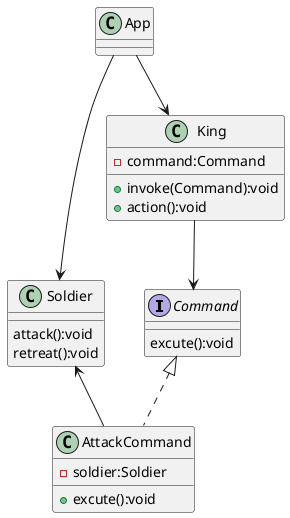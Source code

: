 @startuml
interface Command{
excute():void
}
class AttackCommand{
- soldier:Soldier
+ excute():void
}
'class RetreatCommand{
'- soldier:Soldier
'+ excute():void
'}
class Soldier{
attack():void
retreat():void
}
class King{
- command:Command
+ invoke(Command):void
+ action():void
}

Command <|.. AttackCommand
Soldier <-- AttackCommand

King --> Command

App --> King
App --> Soldier


@enduml